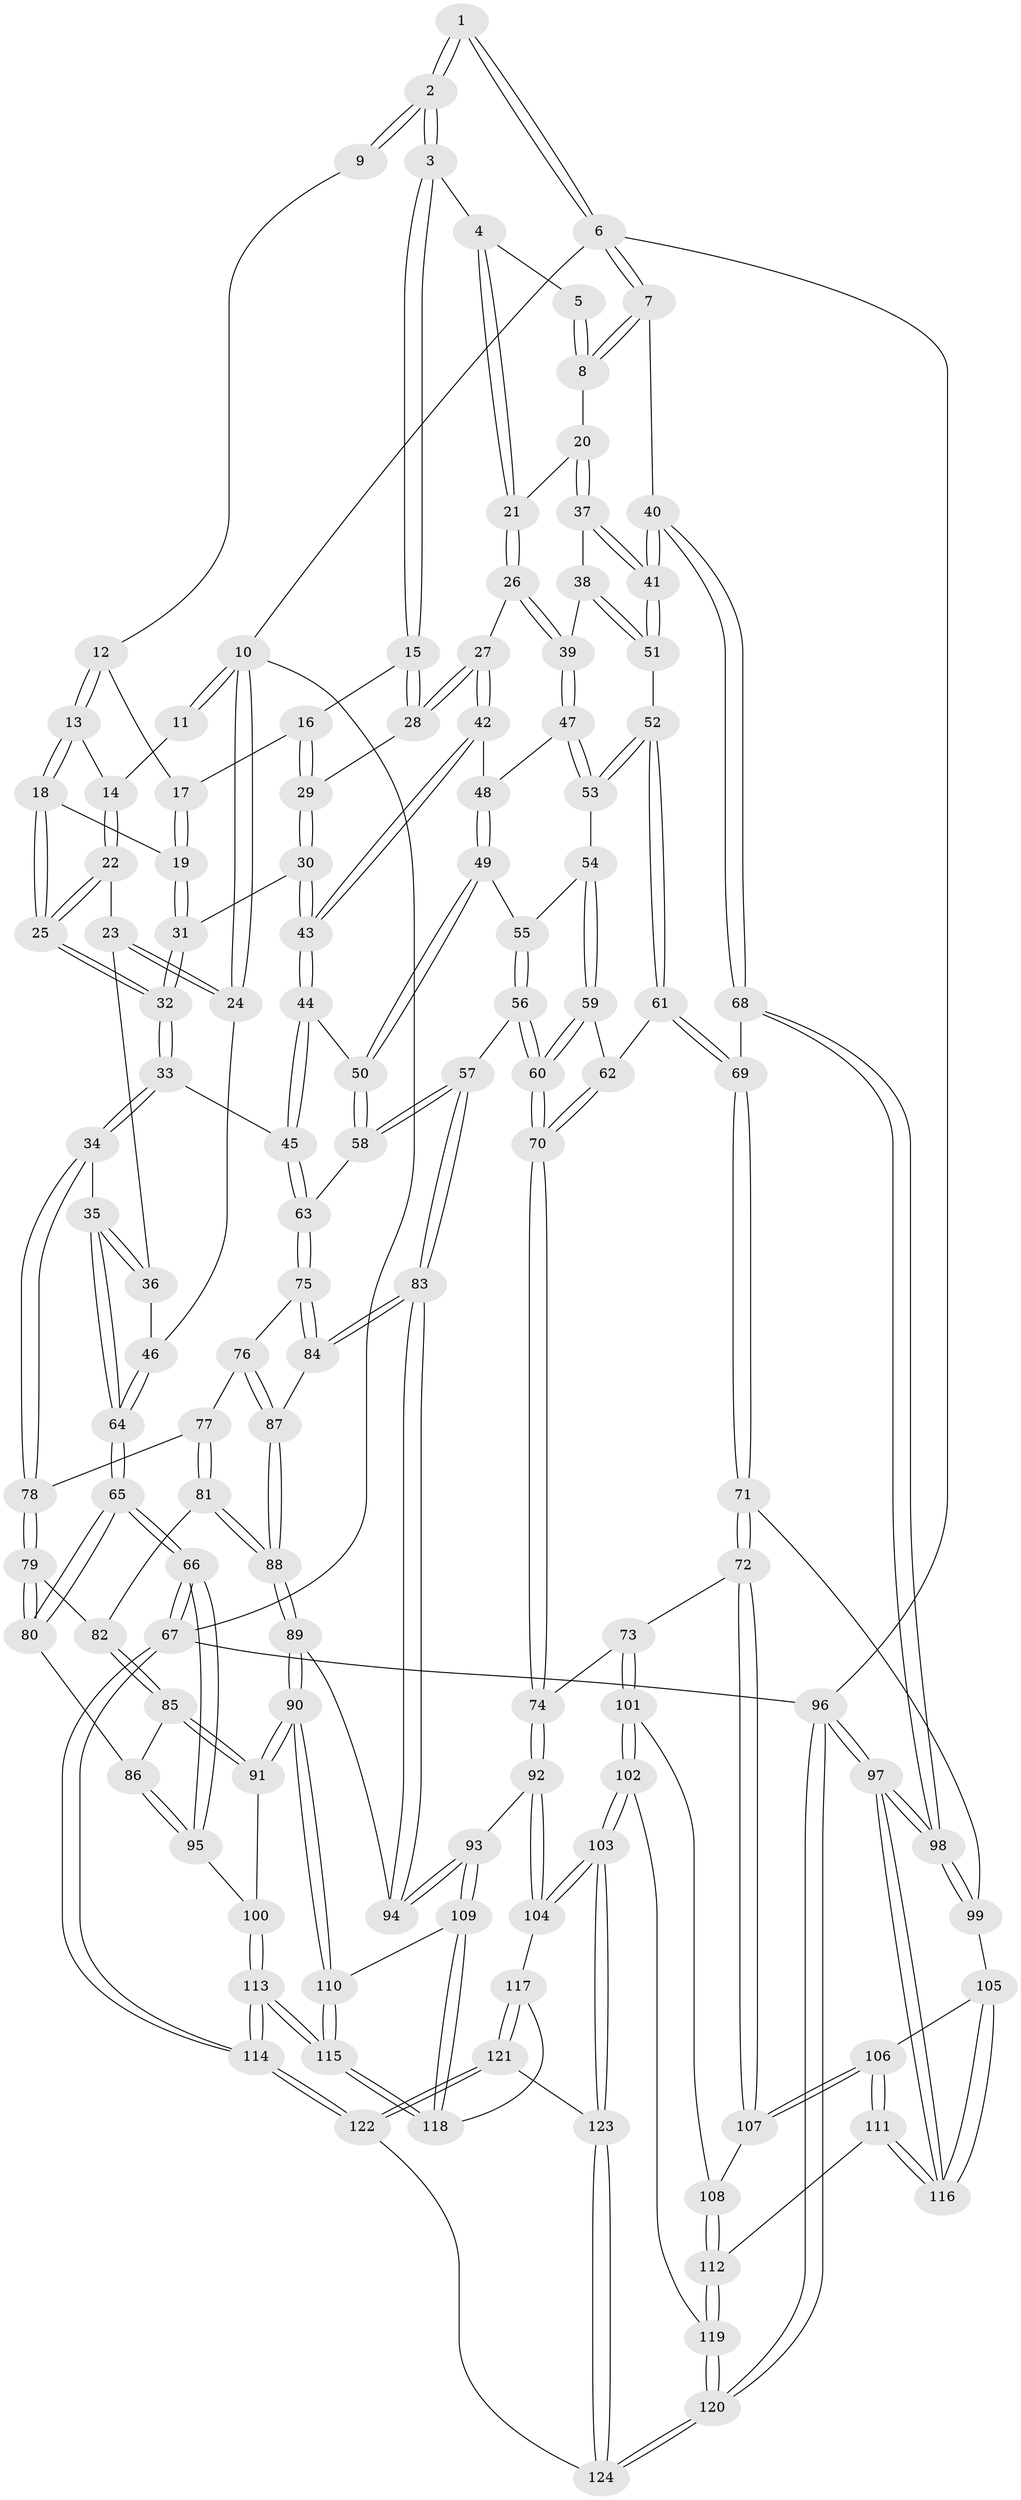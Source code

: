 // coarse degree distribution, {5: 0.4186046511627907, 8: 0.023255813953488372, 3: 0.046511627906976744, 4: 0.3372093023255814, 6: 0.13953488372093023, 7: 0.023255813953488372, 2: 0.011627906976744186}
// Generated by graph-tools (version 1.1) at 2025/21/03/04/25 18:21:27]
// undirected, 124 vertices, 307 edges
graph export_dot {
graph [start="1"]
  node [color=gray90,style=filled];
  1 [pos="+0.9103747619126442+0"];
  2 [pos="+0.5801717221767747+0"];
  3 [pos="+0.6116380621348366+0"];
  4 [pos="+0.7816587071806146+0.048365300904563736"];
  5 [pos="+0.8791310558407486+0"];
  6 [pos="+1+0"];
  7 [pos="+1+0.1329242512523286"];
  8 [pos="+0.8928863233385205+0.056423449067036766"];
  9 [pos="+0.4237370494376142+0"];
  10 [pos="+0+0"];
  11 [pos="+0.13443737999280916+0"];
  12 [pos="+0.413589436022214+0"];
  13 [pos="+0.2530738434094875+0.04985561384947044"];
  14 [pos="+0.16995311738880653+0.021634585089411604"];
  15 [pos="+0.6087942298460153+0.03231618090356029"];
  16 [pos="+0.4260571236727487+0.07575068939863494"];
  17 [pos="+0.40142950899161745+0"];
  18 [pos="+0.2801148026276518+0.08165845289562063"];
  19 [pos="+0.31404360479711624+0.08267872269664539"];
  20 [pos="+0.8469422012792456+0.12413508061347568"];
  21 [pos="+0.8043656573027079+0.11874615412042132"];
  22 [pos="+0.13017435597147495+0.11108214104672005"];
  23 [pos="+0.11465130114446355+0.11680699604723761"];
  24 [pos="+0+0"];
  25 [pos="+0.21720393098191784+0.16432260161981607"];
  26 [pos="+0.6689468101972472+0.18253260736190882"];
  27 [pos="+0.6286037736209193+0.15158797909453162"];
  28 [pos="+0.6113904116250768+0.10206889735099163"];
  29 [pos="+0.42560308669571423+0.11383758517832283"];
  30 [pos="+0.3951892852159034+0.16074988185644062"];
  31 [pos="+0.37285962691868424+0.15667534541313696"];
  32 [pos="+0.2462870256310677+0.2161118265791387"];
  33 [pos="+0.22426527008386424+0.3728077919387993"];
  34 [pos="+0.19150898561708504+0.38589625056803095"];
  35 [pos="+0.10794202114962735+0.3562885471648175"];
  36 [pos="+0.07797846829296672+0.18030319393132302"];
  37 [pos="+0.9178654491876318+0.22166798689961045"];
  38 [pos="+0.7286527932950413+0.27235104841054963"];
  39 [pos="+0.6941888123777111+0.2651933497283198"];
  40 [pos="+1+0.3347214239381124"];
  41 [pos="+1+0.31487184832807463"];
  42 [pos="+0.47161094006030024+0.24970908776163142"];
  43 [pos="+0.4483399716028472+0.2521382887698792"];
  44 [pos="+0.4449161883136033+0.25749180216611495"];
  45 [pos="+0.25952066038300287+0.3790068533094003"];
  46 [pos="+0+0.18848458746927432"];
  47 [pos="+0.6704854068578924+0.32249764040188117"];
  48 [pos="+0.5254748051080339+0.29898312049419196"];
  49 [pos="+0.5487309690610904+0.3921409854356002"];
  50 [pos="+0.4775181447602552+0.4099670594099101"];
  51 [pos="+0.8598849482130444+0.3726046859847245"];
  52 [pos="+0.8032929973774862+0.4315020557605012"];
  53 [pos="+0.669106033677986+0.3321839075449661"];
  54 [pos="+0.6543800598758394+0.3595037072782498"];
  55 [pos="+0.5525523542328967+0.3929578618406182"];
  56 [pos="+0.5915535915753032+0.543022665922995"];
  57 [pos="+0.5261489559862089+0.543167443172591"];
  58 [pos="+0.43340785275465743+0.4670798180037174"];
  59 [pos="+0.6552516100653873+0.36755233632887596"];
  60 [pos="+0.6178486858508724+0.5509124206723225"];
  61 [pos="+0.7987301336892042+0.4491767321869734"];
  62 [pos="+0.738782682171356+0.4848007114142283"];
  63 [pos="+0.37813314474004656+0.47150173030436193"];
  64 [pos="+0+0.39442511882554127"];
  65 [pos="+0+0.5568625715950007"];
  66 [pos="+0+0.707227077839166"];
  67 [pos="+0+1"];
  68 [pos="+1+0.3761253934179295"];
  69 [pos="+0.8880287174300714+0.5667341419445112"];
  70 [pos="+0.6680456738968943+0.5917824341656417"];
  71 [pos="+0.8564406982550917+0.6291027750025305"];
  72 [pos="+0.8529923014356342+0.630340075250926"];
  73 [pos="+0.7564111661973545+0.6253760566736247"];
  74 [pos="+0.6692842244268277+0.5946195161320003"];
  75 [pos="+0.37252229604618325+0.5000339702718678"];
  76 [pos="+0.31611231845168575+0.5702816018931474"];
  77 [pos="+0.2686479924195448+0.5538804706167132"];
  78 [pos="+0.18084080384295825+0.4451375370840055"];
  79 [pos="+0.16929134864198353+0.4791560679982859"];
  80 [pos="+0.12909541163401764+0.553362095828232"];
  81 [pos="+0.2529870470649823+0.5958577213050975"];
  82 [pos="+0.23165447054914268+0.5725838059229935"];
  83 [pos="+0.45502116495690137+0.6523354697051854"];
  84 [pos="+0.40104906309279725+0.603032991743756"];
  85 [pos="+0.19459556147404541+0.636644023970338"];
  86 [pos="+0.12960995640890888+0.5574420196567278"];
  87 [pos="+0.2968945538804021+0.6457509631111653"];
  88 [pos="+0.2802018789203991+0.6697799739473542"];
  89 [pos="+0.2797463093566998+0.6711039422726738"];
  90 [pos="+0.2606227605557656+0.697421834324642"];
  91 [pos="+0.23333380345603555+0.6902255806497266"];
  92 [pos="+0.6046236594816511+0.7249039806322174"];
  93 [pos="+0.46654207698783745+0.6982779849692269"];
  94 [pos="+0.45611192225461283+0.6720925245267372"];
  95 [pos="+0.08487595698209532+0.6589371717884593"];
  96 [pos="+1+1"];
  97 [pos="+1+1"];
  98 [pos="+1+0.6144240338807433"];
  99 [pos="+0.8785694248908905+0.6476333845339266"];
  100 [pos="+0.134232150464989+0.7179213362312415"];
  101 [pos="+0.7426666106533802+0.7936714883976745"];
  102 [pos="+0.7094958107133684+0.8626461296943635"];
  103 [pos="+0.6949125313779024+0.866354405323287"];
  104 [pos="+0.6267841211459805+0.8037471813691931"];
  105 [pos="+0.9369495109765832+0.7151341338370157"];
  106 [pos="+0.8559642118846621+0.7828764784826262"];
  107 [pos="+0.8314425737028995+0.7144140062682562"];
  108 [pos="+0.8179278209865016+0.7304006504355356"];
  109 [pos="+0.4105627486999715+0.7889954260002914"];
  110 [pos="+0.2638540685374807+0.7063109876129416"];
  111 [pos="+0.8512384838555136+0.8563985615744394"];
  112 [pos="+0.8208279179562221+0.8576652212611995"];
  113 [pos="+0+1"];
  114 [pos="+0+1"];
  115 [pos="+0.22307225686319979+0.885105491491818"];
  116 [pos="+1+0.99307017344848"];
  117 [pos="+0.4402723829315484+0.8796116337564905"];
  118 [pos="+0.41663019764976617+0.852673486793788"];
  119 [pos="+0.7413924973255444+0.8670612167756969"];
  120 [pos="+1+1"];
  121 [pos="+0.4598577139550242+1"];
  122 [pos="+0.4300575776549973+1"];
  123 [pos="+0.692490650472222+0.873364513562035"];
  124 [pos="+0.6930377483966947+1"];
  1 -- 2;
  1 -- 2;
  1 -- 6;
  1 -- 6;
  2 -- 3;
  2 -- 3;
  2 -- 9;
  2 -- 9;
  3 -- 4;
  3 -- 15;
  3 -- 15;
  4 -- 5;
  4 -- 21;
  4 -- 21;
  5 -- 8;
  5 -- 8;
  6 -- 7;
  6 -- 7;
  6 -- 10;
  6 -- 96;
  7 -- 8;
  7 -- 8;
  7 -- 40;
  8 -- 20;
  9 -- 12;
  10 -- 11;
  10 -- 11;
  10 -- 24;
  10 -- 24;
  10 -- 67;
  11 -- 14;
  12 -- 13;
  12 -- 13;
  12 -- 17;
  13 -- 14;
  13 -- 18;
  13 -- 18;
  14 -- 22;
  14 -- 22;
  15 -- 16;
  15 -- 28;
  15 -- 28;
  16 -- 17;
  16 -- 29;
  16 -- 29;
  17 -- 19;
  17 -- 19;
  18 -- 19;
  18 -- 25;
  18 -- 25;
  19 -- 31;
  19 -- 31;
  20 -- 21;
  20 -- 37;
  20 -- 37;
  21 -- 26;
  21 -- 26;
  22 -- 23;
  22 -- 25;
  22 -- 25;
  23 -- 24;
  23 -- 24;
  23 -- 36;
  24 -- 46;
  25 -- 32;
  25 -- 32;
  26 -- 27;
  26 -- 39;
  26 -- 39;
  27 -- 28;
  27 -- 28;
  27 -- 42;
  27 -- 42;
  28 -- 29;
  29 -- 30;
  29 -- 30;
  30 -- 31;
  30 -- 43;
  30 -- 43;
  31 -- 32;
  31 -- 32;
  32 -- 33;
  32 -- 33;
  33 -- 34;
  33 -- 34;
  33 -- 45;
  34 -- 35;
  34 -- 78;
  34 -- 78;
  35 -- 36;
  35 -- 36;
  35 -- 64;
  35 -- 64;
  36 -- 46;
  37 -- 38;
  37 -- 41;
  37 -- 41;
  38 -- 39;
  38 -- 51;
  38 -- 51;
  39 -- 47;
  39 -- 47;
  40 -- 41;
  40 -- 41;
  40 -- 68;
  40 -- 68;
  41 -- 51;
  41 -- 51;
  42 -- 43;
  42 -- 43;
  42 -- 48;
  43 -- 44;
  43 -- 44;
  44 -- 45;
  44 -- 45;
  44 -- 50;
  45 -- 63;
  45 -- 63;
  46 -- 64;
  46 -- 64;
  47 -- 48;
  47 -- 53;
  47 -- 53;
  48 -- 49;
  48 -- 49;
  49 -- 50;
  49 -- 50;
  49 -- 55;
  50 -- 58;
  50 -- 58;
  51 -- 52;
  52 -- 53;
  52 -- 53;
  52 -- 61;
  52 -- 61;
  53 -- 54;
  54 -- 55;
  54 -- 59;
  54 -- 59;
  55 -- 56;
  55 -- 56;
  56 -- 57;
  56 -- 60;
  56 -- 60;
  57 -- 58;
  57 -- 58;
  57 -- 83;
  57 -- 83;
  58 -- 63;
  59 -- 60;
  59 -- 60;
  59 -- 62;
  60 -- 70;
  60 -- 70;
  61 -- 62;
  61 -- 69;
  61 -- 69;
  62 -- 70;
  62 -- 70;
  63 -- 75;
  63 -- 75;
  64 -- 65;
  64 -- 65;
  65 -- 66;
  65 -- 66;
  65 -- 80;
  65 -- 80;
  66 -- 67;
  66 -- 67;
  66 -- 95;
  66 -- 95;
  67 -- 114;
  67 -- 114;
  67 -- 96;
  68 -- 69;
  68 -- 98;
  68 -- 98;
  69 -- 71;
  69 -- 71;
  70 -- 74;
  70 -- 74;
  71 -- 72;
  71 -- 72;
  71 -- 99;
  72 -- 73;
  72 -- 107;
  72 -- 107;
  73 -- 74;
  73 -- 101;
  73 -- 101;
  74 -- 92;
  74 -- 92;
  75 -- 76;
  75 -- 84;
  75 -- 84;
  76 -- 77;
  76 -- 87;
  76 -- 87;
  77 -- 78;
  77 -- 81;
  77 -- 81;
  78 -- 79;
  78 -- 79;
  79 -- 80;
  79 -- 80;
  79 -- 82;
  80 -- 86;
  81 -- 82;
  81 -- 88;
  81 -- 88;
  82 -- 85;
  82 -- 85;
  83 -- 84;
  83 -- 84;
  83 -- 94;
  83 -- 94;
  84 -- 87;
  85 -- 86;
  85 -- 91;
  85 -- 91;
  86 -- 95;
  86 -- 95;
  87 -- 88;
  87 -- 88;
  88 -- 89;
  88 -- 89;
  89 -- 90;
  89 -- 90;
  89 -- 94;
  90 -- 91;
  90 -- 91;
  90 -- 110;
  90 -- 110;
  91 -- 100;
  92 -- 93;
  92 -- 104;
  92 -- 104;
  93 -- 94;
  93 -- 94;
  93 -- 109;
  93 -- 109;
  95 -- 100;
  96 -- 97;
  96 -- 97;
  96 -- 120;
  96 -- 120;
  97 -- 98;
  97 -- 98;
  97 -- 116;
  97 -- 116;
  98 -- 99;
  98 -- 99;
  99 -- 105;
  100 -- 113;
  100 -- 113;
  101 -- 102;
  101 -- 102;
  101 -- 108;
  102 -- 103;
  102 -- 103;
  102 -- 119;
  103 -- 104;
  103 -- 104;
  103 -- 123;
  103 -- 123;
  104 -- 117;
  105 -- 106;
  105 -- 116;
  105 -- 116;
  106 -- 107;
  106 -- 107;
  106 -- 111;
  106 -- 111;
  107 -- 108;
  108 -- 112;
  108 -- 112;
  109 -- 110;
  109 -- 118;
  109 -- 118;
  110 -- 115;
  110 -- 115;
  111 -- 112;
  111 -- 116;
  111 -- 116;
  112 -- 119;
  112 -- 119;
  113 -- 114;
  113 -- 114;
  113 -- 115;
  113 -- 115;
  114 -- 122;
  114 -- 122;
  115 -- 118;
  115 -- 118;
  117 -- 118;
  117 -- 121;
  117 -- 121;
  119 -- 120;
  119 -- 120;
  120 -- 124;
  120 -- 124;
  121 -- 122;
  121 -- 122;
  121 -- 123;
  122 -- 124;
  123 -- 124;
  123 -- 124;
}
